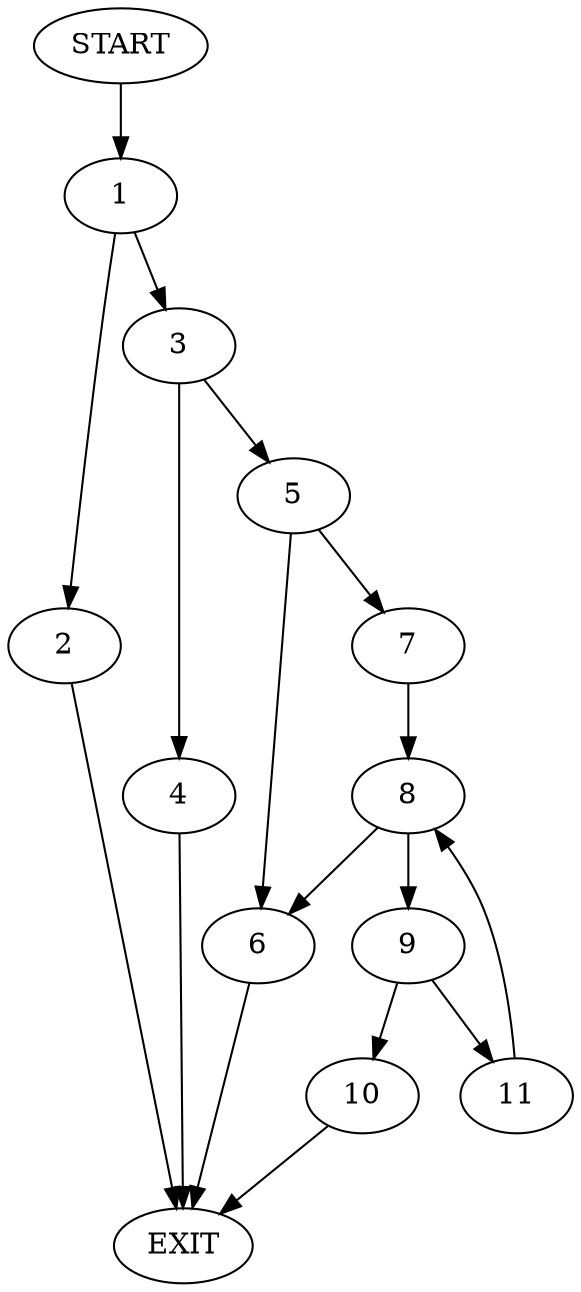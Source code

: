 digraph {
0 [label="START"]
12 [label="EXIT"]
0 -> 1
1 -> 2
1 -> 3
3 -> 4
3 -> 5
2 -> 12
4 -> 12
5 -> 6
5 -> 7
7 -> 8
6 -> 12
8 -> 6
8 -> 9
9 -> 10
9 -> 11
11 -> 8
10 -> 12
}
